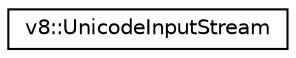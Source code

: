 digraph "Graphical Class Hierarchy"
{
  edge [fontname="Helvetica",fontsize="10",labelfontname="Helvetica",labelfontsize="10"];
  node [fontname="Helvetica",fontsize="10",shape=record];
  rankdir="LR";
  Node1 [label="v8::UnicodeInputStream",height=0.2,width=0.4,color="black", fillcolor="white", style="filled",URL="$classv8_1_1UnicodeInputStream.html"];
}

